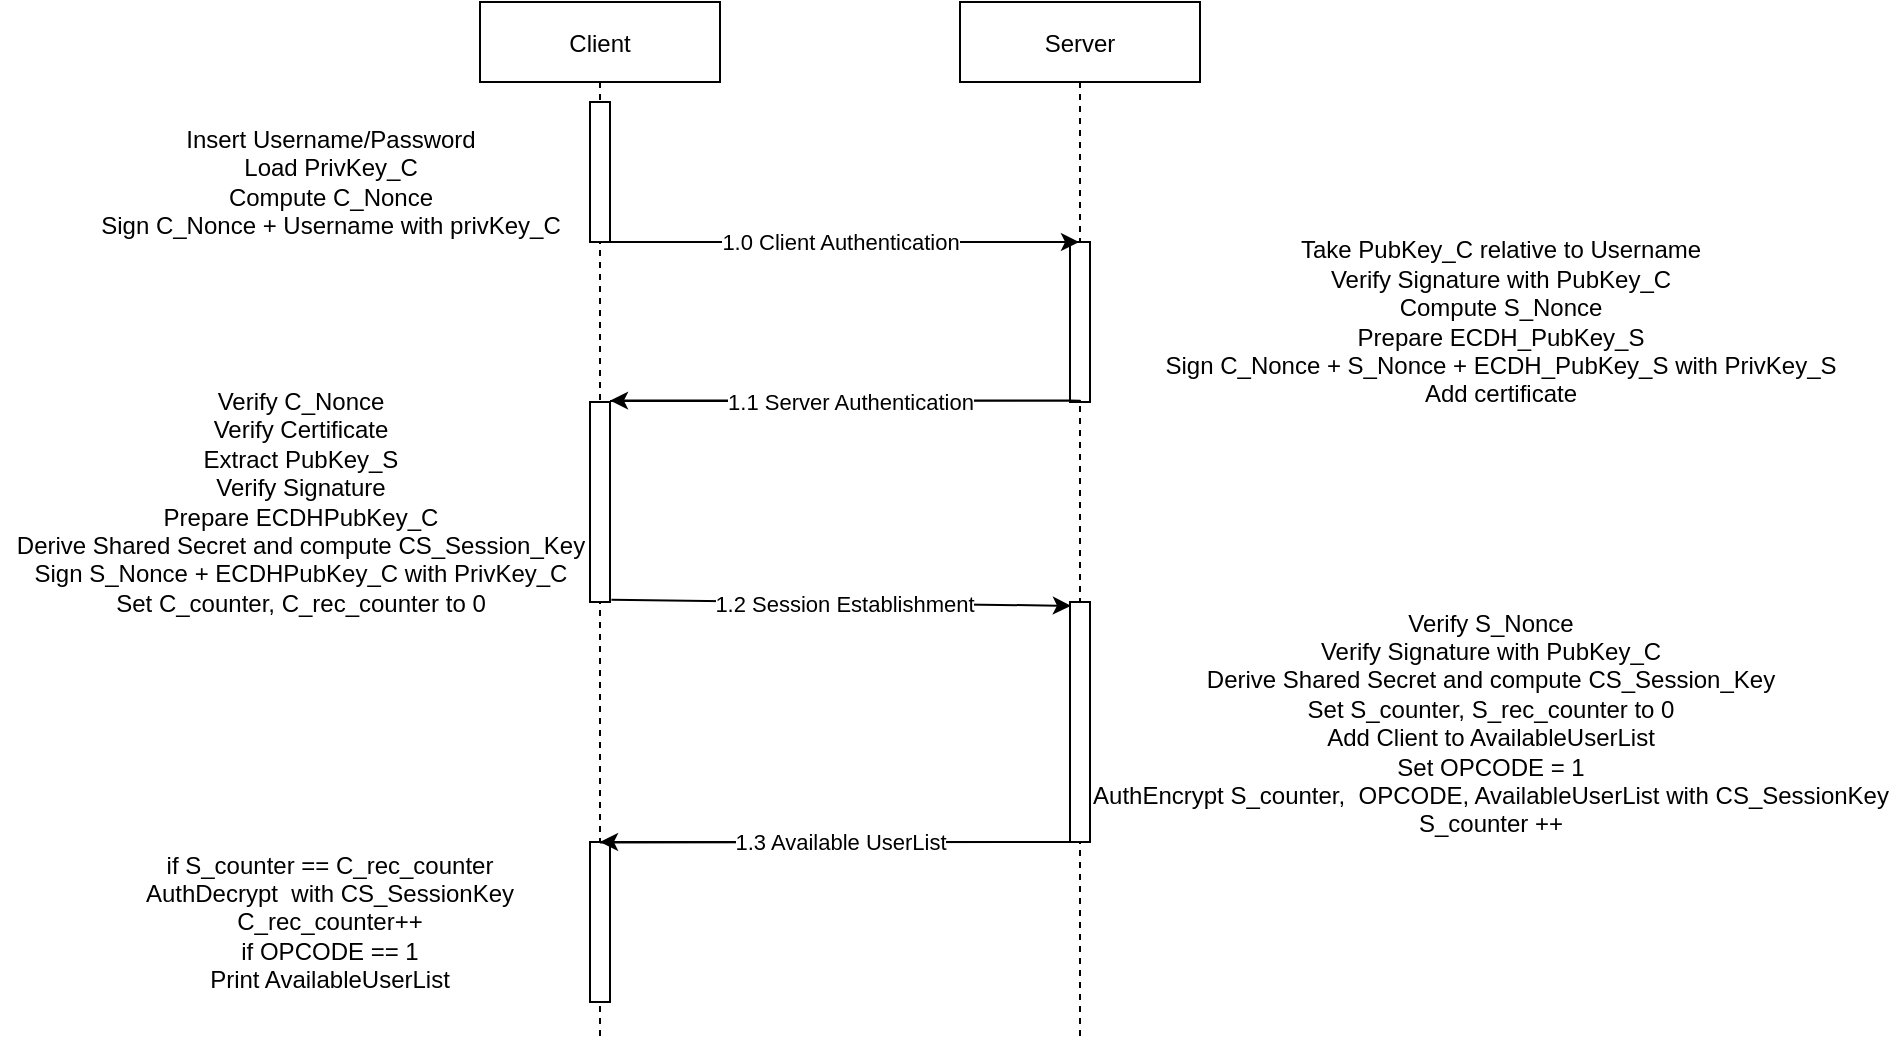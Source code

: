 <mxfile version="14.7.3" type="device"><diagram id="kgpKYQtTHZ0yAKxKKP6v" name="Page-1"><mxGraphModel dx="2205" dy="713" grid="1" gridSize="10" guides="1" tooltips="1" connect="1" arrows="1" fold="1" page="1" pageScale="1" pageWidth="850" pageHeight="1100" math="0" shadow="0"><root><mxCell id="0"/><mxCell id="1" parent="0"/><mxCell id="3nuBFxr9cyL0pnOWT2aG-1" value="Client" style="shape=umlLifeline;perimeter=lifelinePerimeter;container=1;collapsible=0;recursiveResize=0;rounded=0;shadow=0;strokeWidth=1;" parent="1" vertex="1"><mxGeometry x="80" y="40" width="120" height="520" as="geometry"/></mxCell><mxCell id="1zj3aGGyjTnXeS0juYns-15" value="" style="html=1;points=[];perimeter=orthogonalPerimeter;" parent="1" vertex="1"><mxGeometry x="135" y="240" width="10" height="100" as="geometry"/></mxCell><mxCell id="3nuBFxr9cyL0pnOWT2aG-5" value="Server" style="shape=umlLifeline;perimeter=lifelinePerimeter;container=1;collapsible=0;recursiveResize=0;rounded=0;shadow=0;strokeWidth=1;" parent="1" vertex="1"><mxGeometry x="320" y="40" width="120" height="520" as="geometry"/></mxCell><mxCell id="1zj3aGGyjTnXeS0juYns-12" value="" style="html=1;points=[];perimeter=orthogonalPerimeter;" parent="1" vertex="1"><mxGeometry x="375" y="160" width="10" height="80" as="geometry"/></mxCell><mxCell id="1zj3aGGyjTnXeS0juYns-14" value="&lt;div&gt;Take PubKey_C relative to Username&lt;br&gt;&lt;/div&gt;&lt;div&gt;Verify Signature with PubKey_C&lt;br&gt;&lt;/div&gt;&lt;div&gt;Compute S_Nonce &lt;br&gt;&lt;/div&gt;&lt;div&gt;Prepare ECDH_PubKey_S&lt;/div&gt;&lt;div&gt;Sign C_Nonce + S_Nonce + ECDH_PubKey_S with PrivKey_S&lt;br&gt;&lt;/div&gt;&lt;div&gt;Add certificate&lt;/div&gt;" style="text;html=1;align=center;verticalAlign=middle;resizable=0;points=[];autosize=1;strokeColor=none;" parent="1" vertex="1"><mxGeometry x="415" y="155" width="350" height="90" as="geometry"/></mxCell><mxCell id="1zj3aGGyjTnXeS0juYns-6" value="" style="endArrow=classic;html=1;" parent="1" target="3nuBFxr9cyL0pnOWT2aG-5" edge="1"><mxGeometry relative="1" as="geometry"><mxPoint x="140" y="160" as="sourcePoint"/><mxPoint x="240" y="160" as="targetPoint"/></mxGeometry></mxCell><mxCell id="1zj3aGGyjTnXeS0juYns-7" value="1.0 Client Authentication" style="edgeLabel;resizable=0;html=1;align=center;verticalAlign=middle;" parent="1zj3aGGyjTnXeS0juYns-6" connectable="0" vertex="1"><mxGeometry relative="1" as="geometry"/></mxCell><mxCell id="1zj3aGGyjTnXeS0juYns-8" value="" style="endArrow=classic;html=1;" parent="1" edge="1"><mxGeometry relative="1" as="geometry"><mxPoint x="145" y="239.51" as="sourcePoint"/><mxPoint x="145" y="239.31" as="targetPoint"/><Array as="points"><mxPoint x="385" y="239.31"/></Array></mxGeometry></mxCell><object label="1.1 Server Authentication" id="1zj3aGGyjTnXeS0juYns-9"><mxCell style="edgeLabel;resizable=0;html=1;align=center;verticalAlign=middle;" parent="1zj3aGGyjTnXeS0juYns-8" connectable="0" vertex="1"><mxGeometry relative="1" as="geometry"><mxPoint x="-120" as="offset"/></mxGeometry></mxCell></object><mxCell id="1zj3aGGyjTnXeS0juYns-16" value="&lt;div&gt;Verify C_Nonce&lt;/div&gt;&lt;div&gt;Verify Certificate&lt;/div&gt;&lt;div&gt;Extract PubKey_S&lt;br&gt;&lt;/div&gt;&lt;div&gt;Verify Signature&lt;/div&gt;&lt;div&gt;Prepare ECDHPubKey_C &lt;br&gt;&lt;/div&gt;&lt;div&gt;Derive Shared Secret and compute CS_Session_Key&lt;br&gt;&lt;/div&gt;&lt;div&gt;Sign S_Nonce + ECDHPubKey_C with PrivKey_C&lt;/div&gt;&lt;div&gt;&lt;div&gt;Set C_counter, C_rec_counter to 0&lt;/div&gt;&lt;/div&gt;" style="text;html=1;align=center;verticalAlign=middle;resizable=0;points=[];autosize=1;strokeColor=none;" parent="1" vertex="1"><mxGeometry x="-160" y="230" width="300" height="120" as="geometry"/></mxCell><mxCell id="1zj3aGGyjTnXeS0juYns-18" value="" style="html=1;points=[];perimeter=orthogonalPerimeter;" parent="1" vertex="1"><mxGeometry x="375" y="340" width="10" height="120" as="geometry"/></mxCell><mxCell id="1zj3aGGyjTnXeS0juYns-19" value="" style="endArrow=classic;html=1;exitX=1.071;exitY=0.989;exitDx=0;exitDy=0;exitPerimeter=0;entryX=0.043;entryY=0.016;entryDx=0;entryDy=0;entryPerimeter=0;" parent="1" source="1zj3aGGyjTnXeS0juYns-15" target="1zj3aGGyjTnXeS0juYns-18" edge="1"><mxGeometry relative="1" as="geometry"><mxPoint x="135.24" y="240.2" as="sourcePoint"/><mxPoint x="370" y="281" as="targetPoint"/></mxGeometry></mxCell><mxCell id="1zj3aGGyjTnXeS0juYns-20" value="1.2 Session Establishment" style="edgeLabel;resizable=0;html=1;align=center;verticalAlign=middle;" parent="1zj3aGGyjTnXeS0juYns-19" connectable="0" vertex="1"><mxGeometry relative="1" as="geometry"><mxPoint x="1" as="offset"/></mxGeometry></mxCell><mxCell id="1zj3aGGyjTnXeS0juYns-21" value="" style="html=1;points=[];perimeter=orthogonalPerimeter;" parent="1" vertex="1"><mxGeometry x="135" y="90" width="10" height="70" as="geometry"/></mxCell><mxCell id="1zj3aGGyjTnXeS0juYns-22" value="Insert Username/Password&lt;br&gt;&lt;div&gt;Load PrivKey_C&lt;/div&gt;&lt;div&gt;Compute C_Nonce&lt;/div&gt;&lt;div&gt;Sign C_Nonce + Username with privKey_C&lt;br&gt;&lt;/div&gt;" style="text;html=1;align=center;verticalAlign=middle;resizable=0;points=[];autosize=1;strokeColor=none;" parent="1" vertex="1"><mxGeometry x="-115" y="100" width="240" height="60" as="geometry"/></mxCell><mxCell id="1zj3aGGyjTnXeS0juYns-29" value="Verify S_Nonce&lt;br&gt;Verify Signature with PubKey_C&lt;br&gt;&lt;div&gt;Derive Shared Secret and compute CS_Session_Key&lt;/div&gt;&lt;div&gt;&lt;div&gt;Set S_counter, S_rec_counter to 0&lt;/div&gt;&lt;div&gt;Add Client to AvailableUserList&lt;/div&gt;&lt;/div&gt;&lt;div&gt;&lt;div&gt;Set OPCODE = 1&lt;/div&gt;AuthEncrypt S_counter,&amp;nbsp; OPCODE, AvailableUserList with CS_SessionKey&lt;br&gt;&lt;div&gt;S_counter ++&lt;br&gt;&lt;/div&gt;&lt;div&gt;&lt;br&gt;&lt;br&gt;&lt;/div&gt;&lt;/div&gt;" style="text;html=1;align=center;verticalAlign=middle;resizable=0;points=[];autosize=1;strokeColor=none;" parent="1" vertex="1"><mxGeometry x="380" y="340" width="410" height="150" as="geometry"/></mxCell><mxCell id="MhX3L_tJUaHQ1sQQ5J_w-8" value="" style="html=1;points=[];perimeter=orthogonalPerimeter;" parent="1" vertex="1"><mxGeometry x="135" y="460" width="10" height="80" as="geometry"/></mxCell><mxCell id="MhX3L_tJUaHQ1sQQ5J_w-4" value="" style="endArrow=classic;html=1;" parent="1" edge="1"><mxGeometry relative="1" as="geometry"><mxPoint x="140" y="460.2" as="sourcePoint"/><mxPoint x="140" y="460.0" as="targetPoint"/><Array as="points"><mxPoint x="380" y="460"/></Array></mxGeometry></mxCell><object label="1.3 Available UserList" id="MhX3L_tJUaHQ1sQQ5J_w-5"><mxCell style="edgeLabel;resizable=0;html=1;align=center;verticalAlign=middle;" parent="MhX3L_tJUaHQ1sQQ5J_w-4" connectable="0" vertex="1"><mxGeometry relative="1" as="geometry"><mxPoint x="-120" as="offset"/></mxGeometry></mxCell></object><mxCell id="MhX3L_tJUaHQ1sQQ5J_w-9" value="if S_counter == C_rec_counter&lt;div&gt;AuthDecrypt&amp;nbsp; with CS_SessionKey&lt;/div&gt;&lt;div&gt;C_rec_counter++&lt;/div&gt;&lt;div&gt;if OPCODE == 1&lt;/div&gt;&lt;div&gt;Print AvailableUserList&lt;br&gt;&lt;/div&gt;" style="text;html=1;strokeColor=none;fillColor=none;align=center;verticalAlign=middle;whiteSpace=wrap;rounded=0;" parent="1" vertex="1"><mxGeometry x="-90" y="490" width="190" height="20" as="geometry"/></mxCell></root></mxGraphModel></diagram></mxfile>